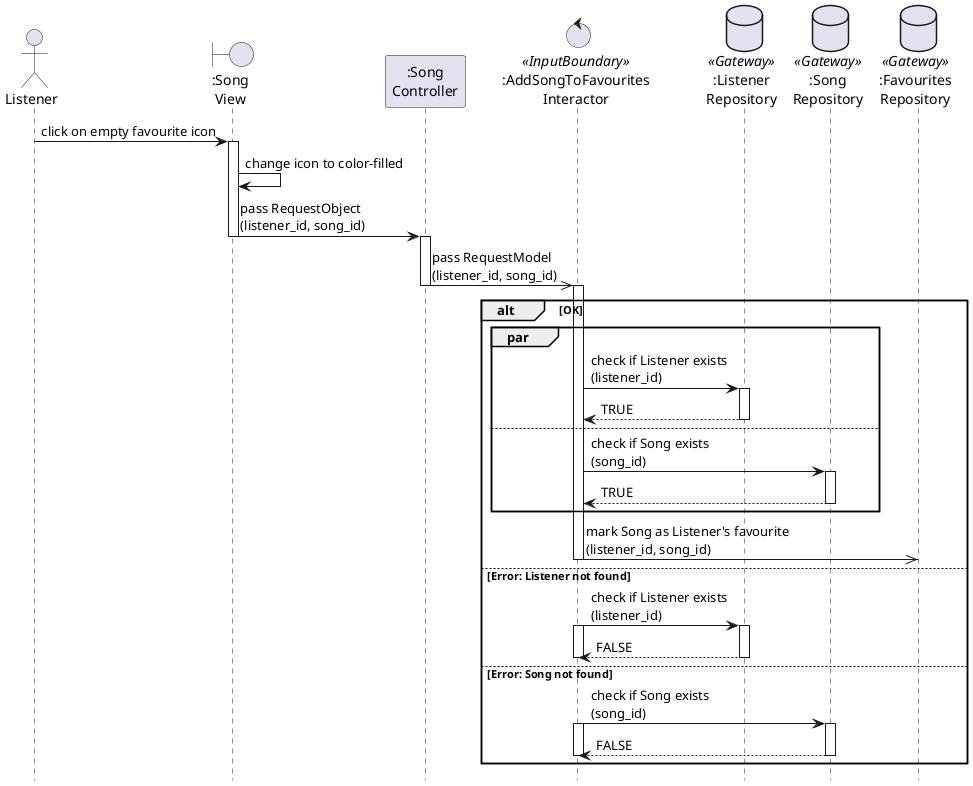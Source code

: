 @startuml

hide footbox

actor Listener as User
boundary ":Song\nView" as View
participant ":Song\nController" as Controller
control ":AddSongToFavourites\nInteractor" as Interactor <<InputBoundary>>
database ":Listener\nRepository" as ListenerRepository <<Gateway>>
database ":Song\nRepository" as SongRepository <<Gateway>>
database ":Favourites\nRepository" as FavouritesRepository <<Gateway>>

User -> View: click on empty favourite icon
activate View

View -> View: change icon to color-filled

View -> Controller: pass RequestObject\n(listener_id, song_id)
deactivate View
activate Controller

Controller ->> Interactor: pass RequestModel\n(listener_id, song_id)
deactivate Controller
activate Interactor
    
alt OK
    par
    Interactor -> ListenerRepository: check if Listener exists\n(listener_id)
    activate ListenerRepository
    return TRUE
    deactivate ListenerRepository

    else
    Interactor -> SongRepository: check if Song exists\n(song_id)
    activate SongRepository
    return TRUE
    deactivate SongRepository
    
    end

    Interactor ->> FavouritesRepository: mark Song as Listener's favourite\n(listener_id, song_id)
    deactivate Interactor

else Error: Listener not found
    Interactor -> ListenerRepository: check if Listener exists\n(listener_id)
    activate Interactor
    activate ListenerRepository
    return FALSE
    deactivate Interactor
    deactivate ListenerRepository

else Error: Song not found
    Interactor -> SongRepository: check if Song exists\n(song_id)
    activate Interactor
    activate SongRepository
    return FALSE
    deactivate Interactor
    deactivate SongRepository

end

@enduml
